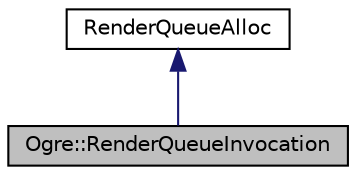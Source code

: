 digraph "Ogre::RenderQueueInvocation"
{
  bgcolor="transparent";
  edge [fontname="Helvetica",fontsize="10",labelfontname="Helvetica",labelfontsize="10"];
  node [fontname="Helvetica",fontsize="10",shape=record];
  Node0 [label="Ogre::RenderQueueInvocation",height=0.2,width=0.4,color="black", fillcolor="grey75", style="filled", fontcolor="black"];
  Node1 -> Node0 [dir="back",color="midnightblue",fontsize="10",style="solid",fontname="Helvetica"];
  Node1 [label="RenderQueueAlloc",height=0.2,width=0.4,color="black",URL="$class_ogre_1_1_allocated_object.html"];
}
